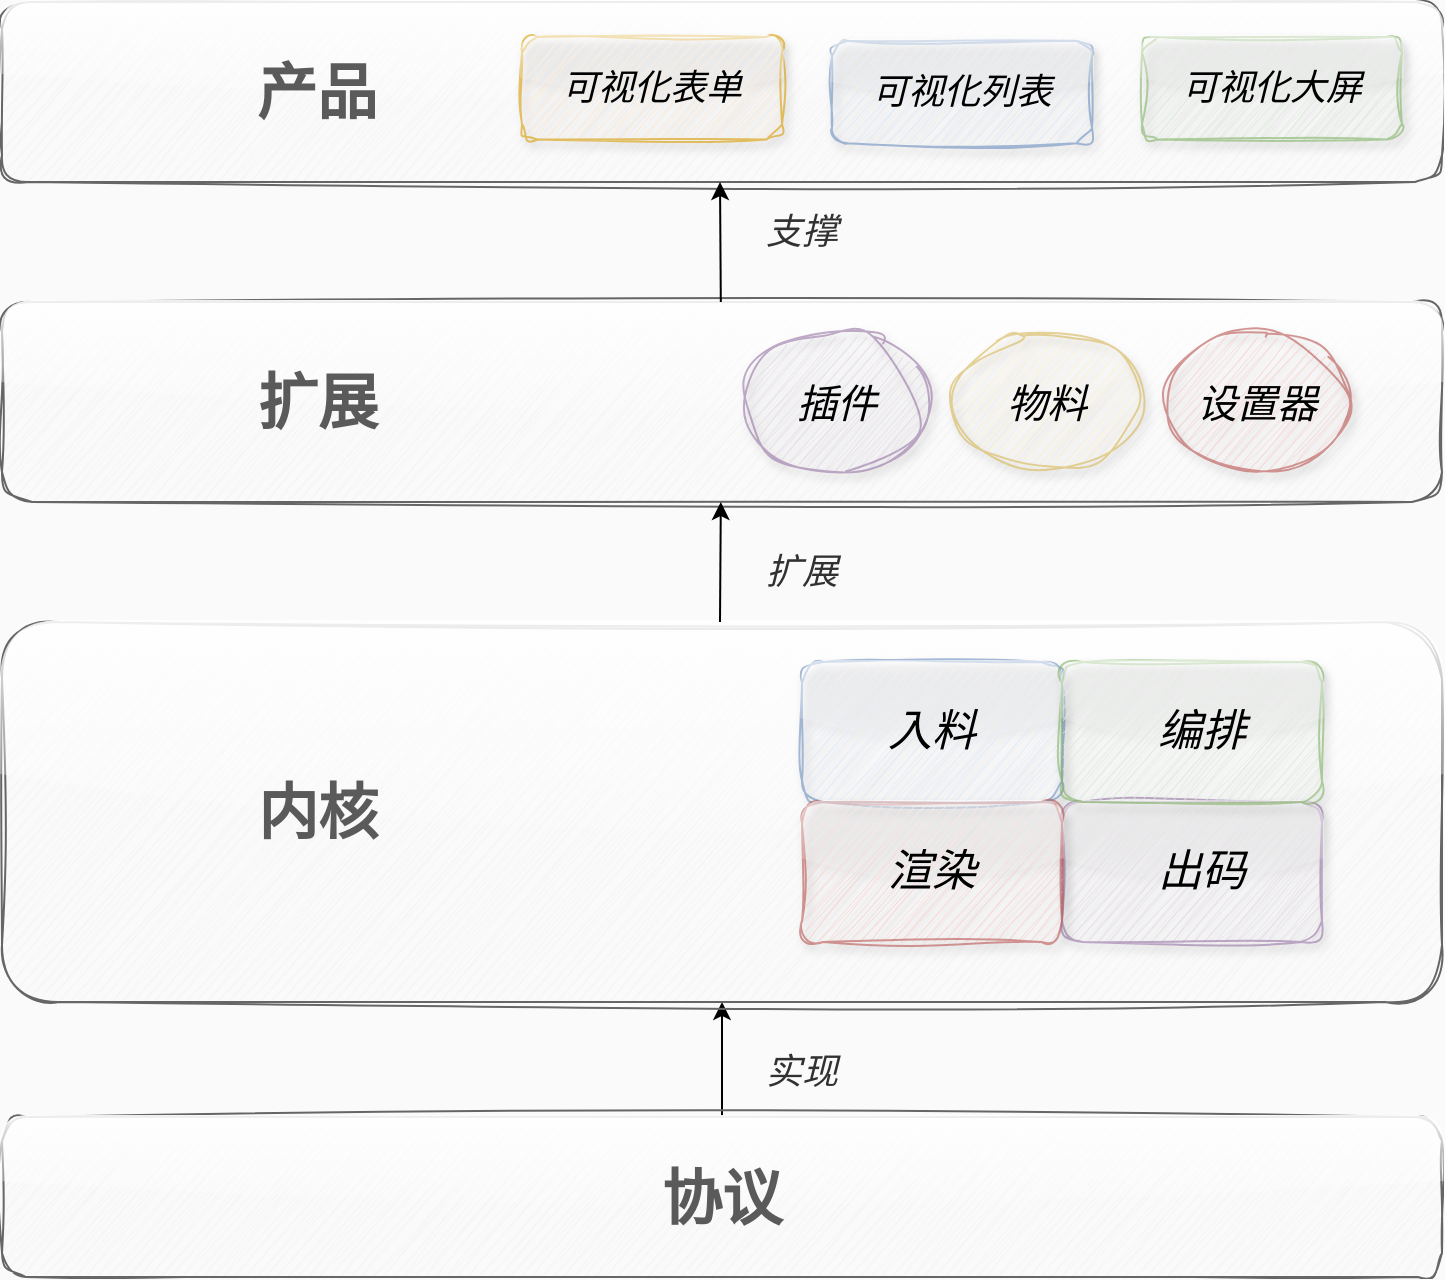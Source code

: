 <mxfile version="22.0.8" type="github">
  <diagram name="Page-1" id="7a6c530e-6e37-e111-ec74-82921da8cc10">
    <mxGraphModel dx="1434" dy="790" grid="1" gridSize="10" guides="1" tooltips="1" connect="1" arrows="1" fold="1" page="1" pageScale="1.5" pageWidth="1169" pageHeight="827" background="#fafafa" math="0" shadow="0">
      <root>
        <mxCell id="0" style=";html=1;" />
        <mxCell id="1" style=";html=1;" parent="0" />
        <mxCell id="8YbiT-mVhXR2Qsog-cJr-46" value="" style="edgeStyle=orthogonalEdgeStyle;rounded=0;orthogonalLoop=1;jettySize=auto;html=1;" parent="1" source="v45Ix_i_PR5ZK04mT_bR-12" target="v45Ix_i_PR5ZK04mT_bR-13" edge="1">
          <mxGeometry relative="1" as="geometry" />
        </mxCell>
        <mxCell id="v45Ix_i_PR5ZK04mT_bR-12" value="" style="rounded=1;whiteSpace=wrap;html=1;fillColor=#f5f5f5;fontColor=#333333;strokeColor=#666666;glass=1;sketch=1;curveFitting=1;jiggle=2;" parent="1" vertex="1">
          <mxGeometry x="360" y="727.5" width="720" height="80" as="geometry" />
        </mxCell>
        <mxCell id="v45Ix_i_PR5ZK04mT_bR-13" value="" style="rounded=1;whiteSpace=wrap;fillColor=#f5f5f5;fontColor=#333333;strokeColor=#666666;glass=1;sketch=1;curveFitting=1;jiggle=2;" parent="1" vertex="1">
          <mxGeometry x="360" y="480" width="720" height="190" as="geometry" />
        </mxCell>
        <mxCell id="v45Ix_i_PR5ZK04mT_bR-14" value="" style="rounded=1;whiteSpace=wrap;html=1;fillColor=#f5f5f5;fontColor=#333333;strokeColor=#666666;glass=1;sketch=1;curveFitting=1;jiggle=2;" parent="1" vertex="1">
          <mxGeometry x="360" y="320" width="720" height="100" as="geometry" />
        </mxCell>
        <mxCell id="v45Ix_i_PR5ZK04mT_bR-15" value="" style="rounded=1;whiteSpace=wrap;html=1;fillColor=#f5f5f5;fontColor=#333333;strokeColor=#666666;glass=1;shadow=0;sketch=1;curveFitting=1;jiggle=2;" parent="1" vertex="1">
          <mxGeometry x="360" y="170" width="720" height="90" as="geometry" />
        </mxCell>
        <mxCell id="8YbiT-mVhXR2Qsog-cJr-9" value="" style="endArrow=classic;html=1;rounded=0;" parent="1" edge="1">
          <mxGeometry width="50" height="50" relative="1" as="geometry">
            <mxPoint x="719.41" y="320" as="sourcePoint" />
            <mxPoint x="719" y="260" as="targetPoint" />
          </mxGeometry>
        </mxCell>
        <mxCell id="8YbiT-mVhXR2Qsog-cJr-10" value="" style="endArrow=classic;html=1;rounded=0;" parent="1" edge="1">
          <mxGeometry width="50" height="50" relative="1" as="geometry">
            <mxPoint x="719" y="480" as="sourcePoint" />
            <mxPoint x="719.41" y="420" as="targetPoint" />
          </mxGeometry>
        </mxCell>
        <mxCell id="8YbiT-mVhXR2Qsog-cJr-12" value="" style="rounded=1;whiteSpace=wrap;html=1;fillColor=#dae8fc;strokeColor=#6c8ebf;opacity=60;sketch=1;curveFitting=1;jiggle=2;shadow=1;glass=1;" parent="1" vertex="1">
          <mxGeometry x="760" y="500" width="130" height="70" as="geometry" />
        </mxCell>
        <mxCell id="8YbiT-mVhXR2Qsog-cJr-16" value="" style="rounded=1;whiteSpace=wrap;html=1;fillColor=#e1d5e7;strokeColor=#9673a6;opacity=60;glass=1;sketch=1;curveFitting=1;jiggle=2;shadow=1;" parent="1" vertex="1">
          <mxGeometry x="890" y="570" width="130" height="70" as="geometry" />
        </mxCell>
        <mxCell id="8YbiT-mVhXR2Qsog-cJr-17" value="" style="rounded=1;whiteSpace=wrap;html=1;fillColor=#f8cecc;strokeColor=#b85450;opacity=60;sketch=1;curveFitting=1;jiggle=2;shadow=1;glass=1;" parent="1" vertex="1">
          <mxGeometry x="760" y="570" width="130" height="70" as="geometry" />
        </mxCell>
        <mxCell id="8YbiT-mVhXR2Qsog-cJr-18" value="" style="rounded=1;whiteSpace=wrap;html=1;fillColor=#d5e8d4;strokeColor=#82b366;opacity=60;shadow=1;sketch=1;curveFitting=1;jiggle=2;glass=1;" parent="1" vertex="1">
          <mxGeometry x="890" y="500" width="130" height="70" as="geometry" />
        </mxCell>
        <mxCell id="8YbiT-mVhXR2Qsog-cJr-19" value="入料" style="text;html=1;strokeColor=none;fillColor=none;align=center;verticalAlign=middle;whiteSpace=wrap;rounded=1;labelBorderColor=none;fontSize=22;opacity=60;fontStyle=2;glass=1;sketch=1;curveFitting=1;jiggle=2;shadow=1;" parent="1" vertex="1">
          <mxGeometry x="795" y="520" width="60" height="30" as="geometry" />
        </mxCell>
        <mxCell id="8YbiT-mVhXR2Qsog-cJr-20" value="编排" style="text;html=1;strokeColor=none;fillColor=none;align=center;verticalAlign=middle;whiteSpace=wrap;rounded=0;fontSize=22;fontStyle=2" parent="1" vertex="1">
          <mxGeometry x="930" y="520" width="60" height="30" as="geometry" />
        </mxCell>
        <mxCell id="8YbiT-mVhXR2Qsog-cJr-21" value="渲染" style="text;html=1;strokeColor=none;fillColor=none;align=center;verticalAlign=middle;whiteSpace=wrap;rounded=0;fontSize=22;fontStyle=2" parent="1" vertex="1">
          <mxGeometry x="795" y="590" width="60" height="30" as="geometry" />
        </mxCell>
        <mxCell id="8YbiT-mVhXR2Qsog-cJr-22" value="出码" style="text;html=1;strokeColor=none;fillColor=none;align=center;verticalAlign=middle;whiteSpace=wrap;rounded=0;fontSize=22;fontStyle=2" parent="1" vertex="1">
          <mxGeometry x="930" y="590" width="60" height="30" as="geometry" />
        </mxCell>
        <mxCell id="8YbiT-mVhXR2Qsog-cJr-24" value="内核" style="text;strokeColor=none;fillColor=none;align=center;verticalAlign=middle;whiteSpace=wrap;rounded=0;labelBorderColor=none;fontSize=30;fontStyle=1;fontColor=#333;textOpacity=80;" parent="1" vertex="1">
          <mxGeometry x="462.5" y="547.5" width="110" height="55" as="geometry" />
        </mxCell>
        <mxCell id="8YbiT-mVhXR2Qsog-cJr-25" value="扩展" style="text;html=1;strokeColor=none;fillColor=none;align=center;verticalAlign=middle;whiteSpace=wrap;rounded=0;fontSize=30;fontStyle=1;fontColor=#333;textOpacity=80;" parent="1" vertex="1">
          <mxGeometry x="462.5" y="340" width="110" height="60" as="geometry" />
        </mxCell>
        <mxCell id="8YbiT-mVhXR2Qsog-cJr-26" value="&lt;font color=&quot;#333333&quot;&gt;协议&lt;/font&gt;" style="text;html=1;strokeColor=none;fillColor=none;align=center;verticalAlign=middle;whiteSpace=wrap;rounded=0;fontSize=30;fontStyle=1;textOpacity=80;" parent="1" vertex="1">
          <mxGeometry x="630" y="750" width="180" height="35" as="geometry" />
        </mxCell>
        <mxCell id="8YbiT-mVhXR2Qsog-cJr-33" value="&lt;font color=&quot;#333333&quot;&gt;产品&lt;/font&gt;" style="text;html=1;strokeColor=none;fillColor=none;align=center;verticalAlign=middle;whiteSpace=wrap;rounded=0;fontSize=30;fontStyle=1;fontColor=#666;glass=0;shadow=0;textOpacity=80;" parent="1" vertex="1">
          <mxGeometry x="470" y="187.5" width="95" height="55" as="geometry" />
        </mxCell>
        <mxCell id="8YbiT-mVhXR2Qsog-cJr-36" value="&lt;font style=&quot;font-size: 18px;&quot;&gt;可视化表单&lt;/font&gt;" style="rounded=1;whiteSpace=wrap;html=1;fontSize=18;fillColor=#ffe6cc;strokeColor=#d79b00;opacity=60;fontStyle=2;sketch=1;curveFitting=1;jiggle=2;shadow=1;glass=1;" parent="1" vertex="1">
          <mxGeometry x="620" y="187.5" width="130" height="51.25" as="geometry" />
        </mxCell>
        <mxCell id="8YbiT-mVhXR2Qsog-cJr-37" value="&lt;font style=&quot;font-size: 18px;&quot;&gt;可视化列表&lt;/font&gt;" style="rounded=1;whiteSpace=wrap;html=1;fontSize=18;fillColor=#dae8fc;strokeColor=#6c8ebf;opacity=60;fontStyle=2;glass=1;sketch=1;curveFitting=1;jiggle=2;shadow=1;" parent="1" vertex="1">
          <mxGeometry x="775" y="189.38" width="130" height="51.25" as="geometry" />
        </mxCell>
        <mxCell id="8YbiT-mVhXR2Qsog-cJr-38" value="&lt;font style=&quot;font-size: 18px;&quot;&gt;可视化大屏&lt;/font&gt;" style="rounded=1;whiteSpace=wrap;html=1;fontSize=18;fillColor=#d5e8d4;strokeColor=#82b366;opacity=60;fontStyle=2;sketch=1;curveFitting=1;jiggle=2;shadow=1;glass=1;" parent="1" vertex="1">
          <mxGeometry x="930" y="187.5" width="130" height="51.25" as="geometry" />
        </mxCell>
        <mxCell id="8YbiT-mVhXR2Qsog-cJr-39" value="实现" style="text;html=1;strokeColor=none;fillColor=none;align=center;verticalAlign=middle;whiteSpace=wrap;rounded=0;fontSize=18;fontStyle=2;textOpacity=80;" parent="1" vertex="1">
          <mxGeometry x="730" y="690" width="60" height="30" as="geometry" />
        </mxCell>
        <mxCell id="8YbiT-mVhXR2Qsog-cJr-40" value="扩展" style="text;html=1;strokeColor=none;fillColor=none;align=center;verticalAlign=middle;whiteSpace=wrap;rounded=0;fontSize=18;fontStyle=2;textOpacity=80;" parent="1" vertex="1">
          <mxGeometry x="730" y="440" width="60" height="30" as="geometry" />
        </mxCell>
        <mxCell id="8YbiT-mVhXR2Qsog-cJr-41" value="支撑" style="text;html=1;strokeColor=none;fillColor=none;align=center;verticalAlign=middle;whiteSpace=wrap;rounded=0;fontSize=18;fontStyle=2;glass=0;shadow=0;textOpacity=80;" parent="1" vertex="1">
          <mxGeometry x="730" y="270" width="60" height="30" as="geometry" />
        </mxCell>
        <mxCell id="ax6sAbiK-ZmcBsjM8htz-2" value="&lt;font style=&quot;font-size: 20px;&quot;&gt;插件&lt;/font&gt;" style="ellipse;whiteSpace=wrap;html=1;fontStyle=2;fillColor=#e1d5e7;strokeColor=#9673a6;opacity=60;sketch=1;curveFitting=1;jiggle=2;shadow=1;" parent="1" vertex="1">
          <mxGeometry x="730" y="335" width="95" height="70" as="geometry" />
        </mxCell>
        <mxCell id="ax6sAbiK-ZmcBsjM8htz-5" value="&lt;font style=&quot;font-size: 20px;&quot;&gt;物料&lt;/font&gt;" style="ellipse;whiteSpace=wrap;html=1;fontStyle=2;fillColor=#fff2cc;strokeColor=#d6b656;opacity=60;sketch=1;curveFitting=1;jiggle=2;shadow=1;" parent="1" vertex="1">
          <mxGeometry x="835" y="335" width="95" height="70" as="geometry" />
        </mxCell>
        <mxCell id="ax6sAbiK-ZmcBsjM8htz-6" value="&lt;font style=&quot;font-size: 20px;&quot;&gt;设置器&lt;/font&gt;" style="ellipse;whiteSpace=wrap;html=1;fontStyle=2;fillColor=#f8cecc;strokeColor=#b85450;opacity=60;sketch=1;curveFitting=1;jiggle=2;shadow=1;" parent="1" vertex="1">
          <mxGeometry x="940" y="335" width="95" height="70" as="geometry" />
        </mxCell>
      </root>
    </mxGraphModel>
  </diagram>
</mxfile>
